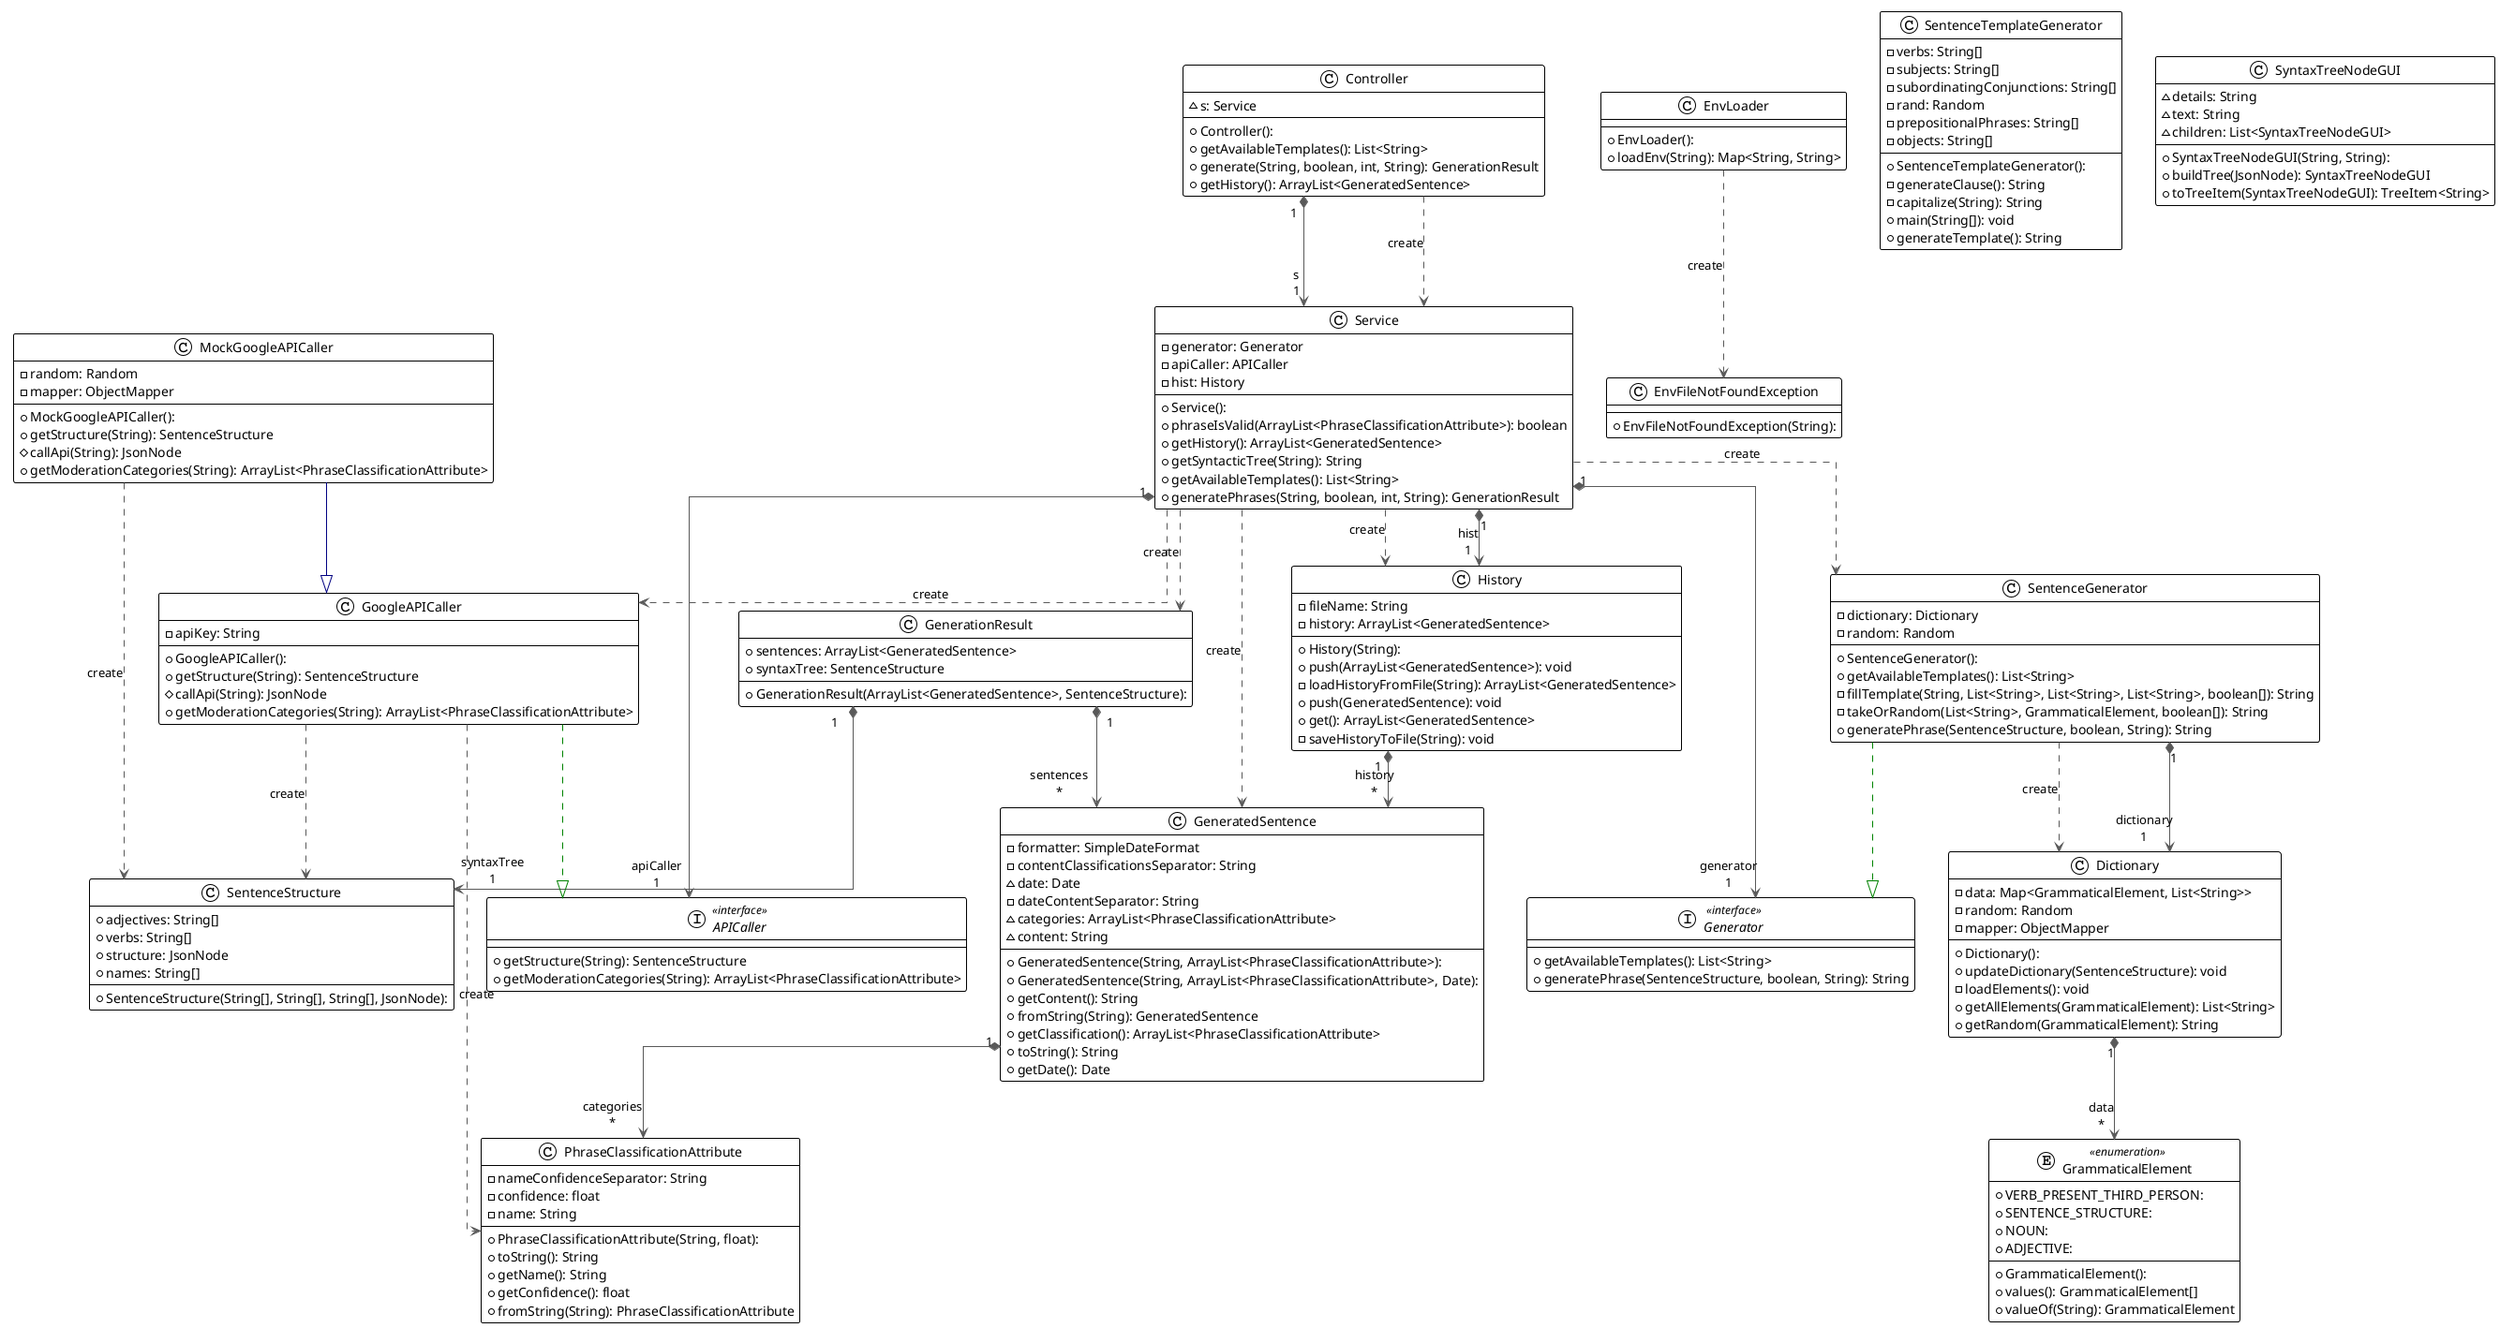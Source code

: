 @startuml

!theme plain
top to bottom direction
skinparam linetype ortho

interface APICaller << interface >> {
  + getStructure(String): SentenceStructure
  + getModerationCategories(String): ArrayList<PhraseClassificationAttribute>
}
class Controller {
  + Controller(): 
  ~ s: Service
  + getAvailableTemplates(): List<String>
  + generate(String, boolean, int, String): GenerationResult
  + getHistory(): ArrayList<GeneratedSentence>
}
class Dictionary {
  + Dictionary(): 
  - data: Map<GrammaticalElement, List<String>>
  - random: Random
  - mapper: ObjectMapper
  + updateDictionary(SentenceStructure): void
  - loadElements(): void
  + getAllElements(GrammaticalElement): List<String>
  + getRandom(GrammaticalElement): String
}
class EnvFileNotFoundException {
  + EnvFileNotFoundException(String): 
}
class EnvLoader {
  + EnvLoader(): 
  + loadEnv(String): Map<String, String>
}
class GeneratedSentence {
  + GeneratedSentence(String, ArrayList<PhraseClassificationAttribute>): 
  + GeneratedSentence(String, ArrayList<PhraseClassificationAttribute>, Date): 
  - formatter: SimpleDateFormat
  - contentClassificationsSeparator: String
  ~ date: Date
  - dateContentSeparator: String
  ~ categories: ArrayList<PhraseClassificationAttribute>
  ~ content: String
  + getContent(): String
  + fromString(String): GeneratedSentence
  + getClassification(): ArrayList<PhraseClassificationAttribute>
  + toString(): String
  + getDate(): Date
}
class GenerationResult {
  + GenerationResult(ArrayList<GeneratedSentence>, SentenceStructure): 
  + sentences: ArrayList<GeneratedSentence>
  + syntaxTree: SentenceStructure
}
interface Generator << interface >> {
  + getAvailableTemplates(): List<String>
  + generatePhrase(SentenceStructure, boolean, String): String
}
class GoogleAPICaller {
  + GoogleAPICaller(): 
  - apiKey: String
  + getStructure(String): SentenceStructure
  # callApi(String): JsonNode
  + getModerationCategories(String): ArrayList<PhraseClassificationAttribute>
}
enum GrammaticalElement << enumeration >> {
  + GrammaticalElement(): 
  + VERB_PRESENT_THIRD_PERSON: 
  + SENTENCE_STRUCTURE: 
  + NOUN: 
  + ADJECTIVE: 
  + values(): GrammaticalElement[]
  + valueOf(String): GrammaticalElement
}
class History {
  + History(String): 
  - fileName: String
  - history: ArrayList<GeneratedSentence>
  + push(ArrayList<GeneratedSentence>): void
  - loadHistoryFromFile(String): ArrayList<GeneratedSentence>
  + push(GeneratedSentence): void
  + get(): ArrayList<GeneratedSentence>
  - saveHistoryToFile(String): void
}
class MockGoogleAPICaller {
  + MockGoogleAPICaller(): 
  - random: Random
  - mapper: ObjectMapper
  + getStructure(String): SentenceStructure
  # callApi(String): JsonNode
  + getModerationCategories(String): ArrayList<PhraseClassificationAttribute>
}
class PhraseClassificationAttribute {
  + PhraseClassificationAttribute(String, float): 
  - nameConfidenceSeparator: String
  - confidence: float
  - name: String
  + toString(): String
  + getName(): String
  + getConfidence(): float
  + fromString(String): PhraseClassificationAttribute
}
class SentenceGenerator {
  + SentenceGenerator(): 
  - dictionary: Dictionary
  - random: Random
  + getAvailableTemplates(): List<String>
  - fillTemplate(String, List<String>, List<String>, List<String>, boolean[]): String
  - takeOrRandom(List<String>, GrammaticalElement, boolean[]): String
  + generatePhrase(SentenceStructure, boolean, String): String
}
class SentenceStructure {
  + SentenceStructure(String[], String[], String[], JsonNode): 
  + adjectives: String[]
  + verbs: String[]
  + structure: JsonNode
  + names: String[]
}
class SentenceTemplateGenerator {
  + SentenceTemplateGenerator(): 
  - verbs: String[]
  - subjects: String[]
  - subordinatingConjunctions: String[]
  - rand: Random
  - prepositionalPhrases: String[]
  - objects: String[]
  - generateClause(): String
  - capitalize(String): String
  + main(String[]): void
  + generateTemplate(): String
}
class Service {
  + Service(): 
  - generator: Generator
  - apiCaller: APICaller
  - hist: History
  + phraseIsValid(ArrayList<PhraseClassificationAttribute>): boolean
  + getHistory(): ArrayList<GeneratedSentence>
  + getSyntacticTree(String): String
  + getAvailableTemplates(): List<String>
  + generatePhrases(String, boolean, int, String): GenerationResult
}
class SyntaxTreeNodeGUI {
  + SyntaxTreeNodeGUI(String, String): 
  ~ details: String
  ~ text: String
  ~ children: List<SyntaxTreeNodeGUI>
  + buildTree(JsonNode): SyntaxTreeNodeGUI
  + toTreeItem(SyntaxTreeNodeGUI): TreeItem<String>
}

Controller                    "1" *-[#595959,plain]-> "s\n1" Service                       
Controller                     -[#595959,dashed]->  Service                       : "«create»"
Dictionary                    "1" *-[#595959,plain]-> "data\n*" GrammaticalElement            
EnvLoader                      -[#595959,dashed]->  EnvFileNotFoundException      : "«create»"
GeneratedSentence             "1" *-[#595959,plain]-> "categories\n*" PhraseClassificationAttribute 
GenerationResult              "1" *-[#595959,plain]-> "sentences\n*" GeneratedSentence             
GenerationResult              "1" *-[#595959,plain]-> "syntaxTree\n1" SentenceStructure             
GoogleAPICaller                -[#008200,dashed]-^  APICaller                     
GoogleAPICaller                -[#595959,dashed]->  PhraseClassificationAttribute : "«create»"
GoogleAPICaller                -[#595959,dashed]->  SentenceStructure             : "«create»"
History                       "1" *-[#595959,plain]-> "history\n*" GeneratedSentence             
MockGoogleAPICaller            -[#000082,plain]-^  GoogleAPICaller               
MockGoogleAPICaller            -[#595959,dashed]->  SentenceStructure             : "«create»"
SentenceGenerator              -[#595959,dashed]->  Dictionary                    : "«create»"
SentenceGenerator             "1" *-[#595959,plain]-> "dictionary\n1" Dictionary                    
SentenceGenerator              -[#008200,dashed]-^  Generator                     
Service                       "1" *-[#595959,plain]-> "apiCaller\n1" APICaller                     
Service                        -[#595959,dashed]->  GeneratedSentence             : "«create»"
Service                        -[#595959,dashed]->  GenerationResult              : "«create»"
Service                       "1" *-[#595959,plain]-> "generator\n1" Generator                     
Service                        -[#595959,dashed]->  GoogleAPICaller               : "«create»"
Service                        -[#595959,dashed]->  History                       : "«create»"
Service                       "1" *-[#595959,plain]-> "hist\n1" History                       
Service                        -[#595959,dashed]->  SentenceGenerator             : "«create»"
@enduml
